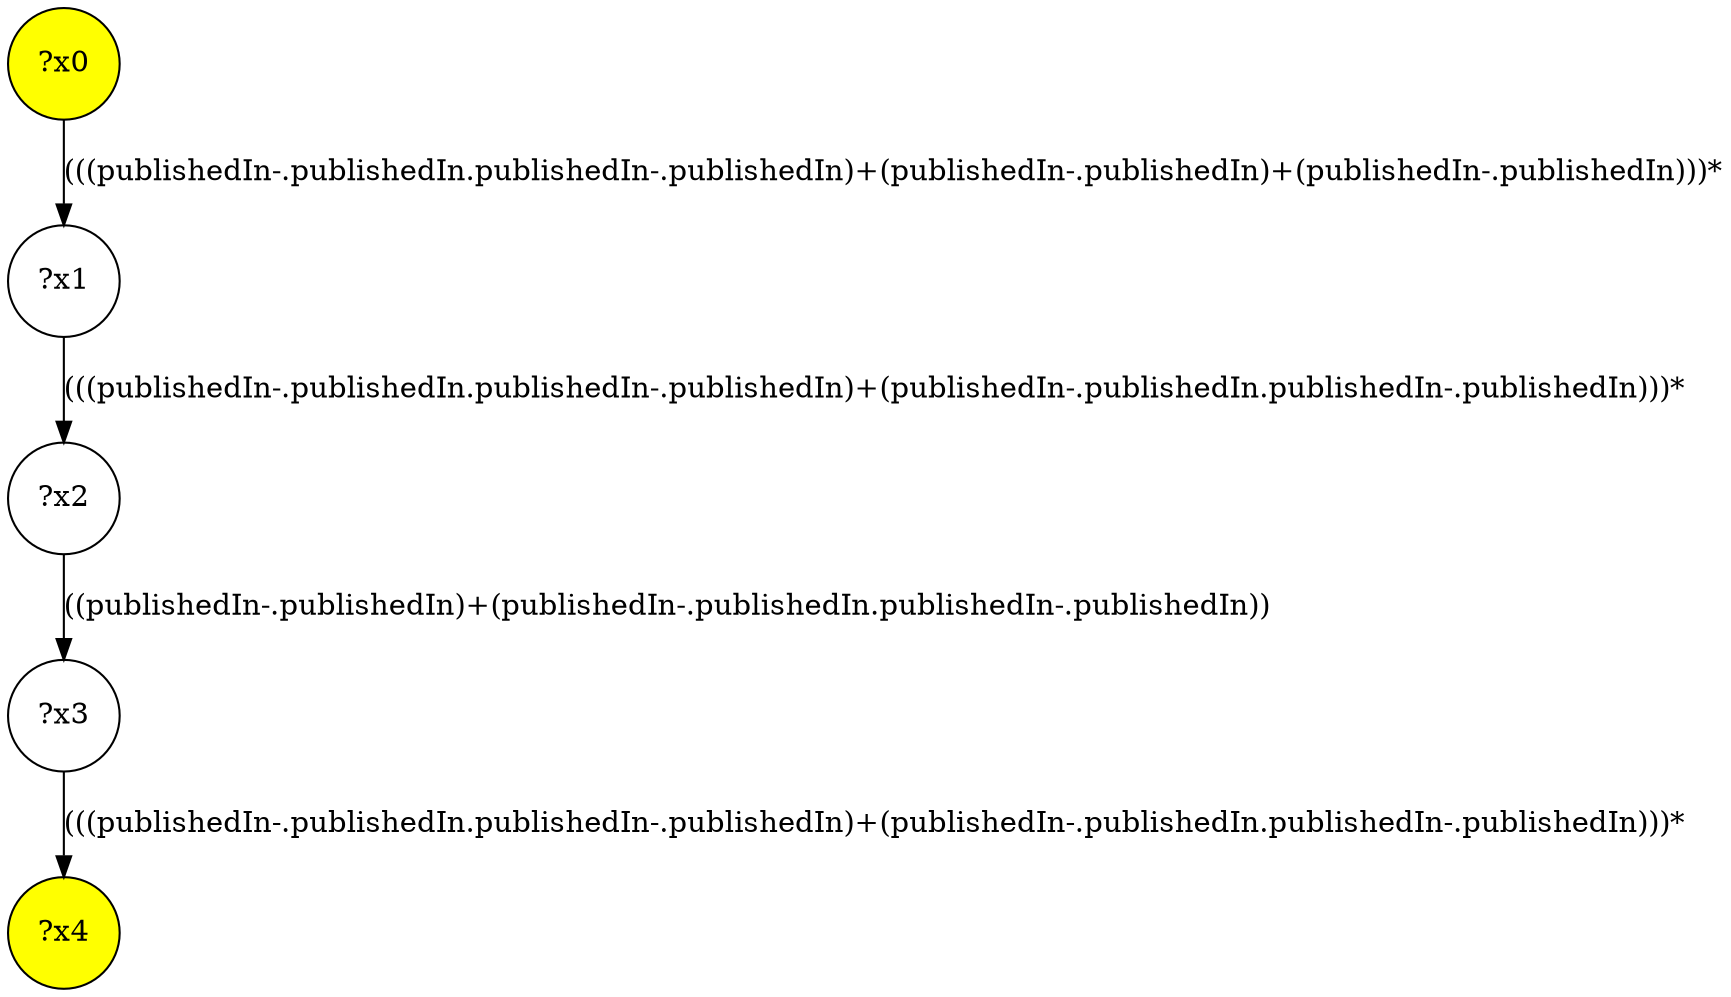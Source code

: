 digraph g {
	x0 [fillcolor="yellow", style="filled," shape=circle, label="?x0"];
	x4 [fillcolor="yellow", style="filled," shape=circle, label="?x4"];
	x1 [shape=circle, label="?x1"];
	x0 -> x1 [label="(((publishedIn-.publishedIn.publishedIn-.publishedIn)+(publishedIn-.publishedIn)+(publishedIn-.publishedIn)))*"];
	x2 [shape=circle, label="?x2"];
	x1 -> x2 [label="(((publishedIn-.publishedIn.publishedIn-.publishedIn)+(publishedIn-.publishedIn.publishedIn-.publishedIn)))*"];
	x3 [shape=circle, label="?x3"];
	x2 -> x3 [label="((publishedIn-.publishedIn)+(publishedIn-.publishedIn.publishedIn-.publishedIn))"];
	x3 -> x4 [label="(((publishedIn-.publishedIn.publishedIn-.publishedIn)+(publishedIn-.publishedIn.publishedIn-.publishedIn)))*"];
}
